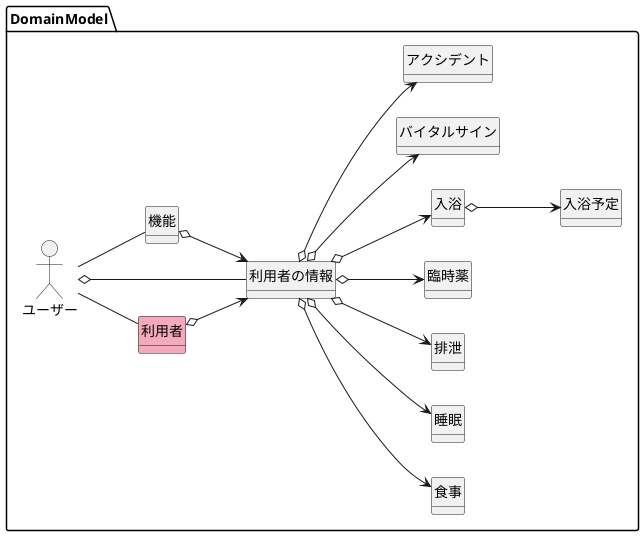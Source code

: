 @startuml DomainModel
left to right direction
hide circle
hide methods

package DomainModel {
    class 利用者 #F5A9BC
    class 利用者の情報
    class 機能

    mix_actor ユーザー

    利用者の情報 o--> 食事
    利用者の情報 o--> 睡眠
    利用者の情報 o--> 排泄
    利用者の情報 o--> 臨時薬
    利用者の情報 o--> 入浴
    入浴 o--> 入浴予定
    利用者の情報 o--> バイタルサイン
    利用者の情報 o--> アクシデント
    ユーザー o-- 利用者の情報
    機能 o--> 利用者の情報
    利用者 o--> 利用者の情報
    ユーザー -- 機能
    ユーザー -- 利用者
}
@enduml